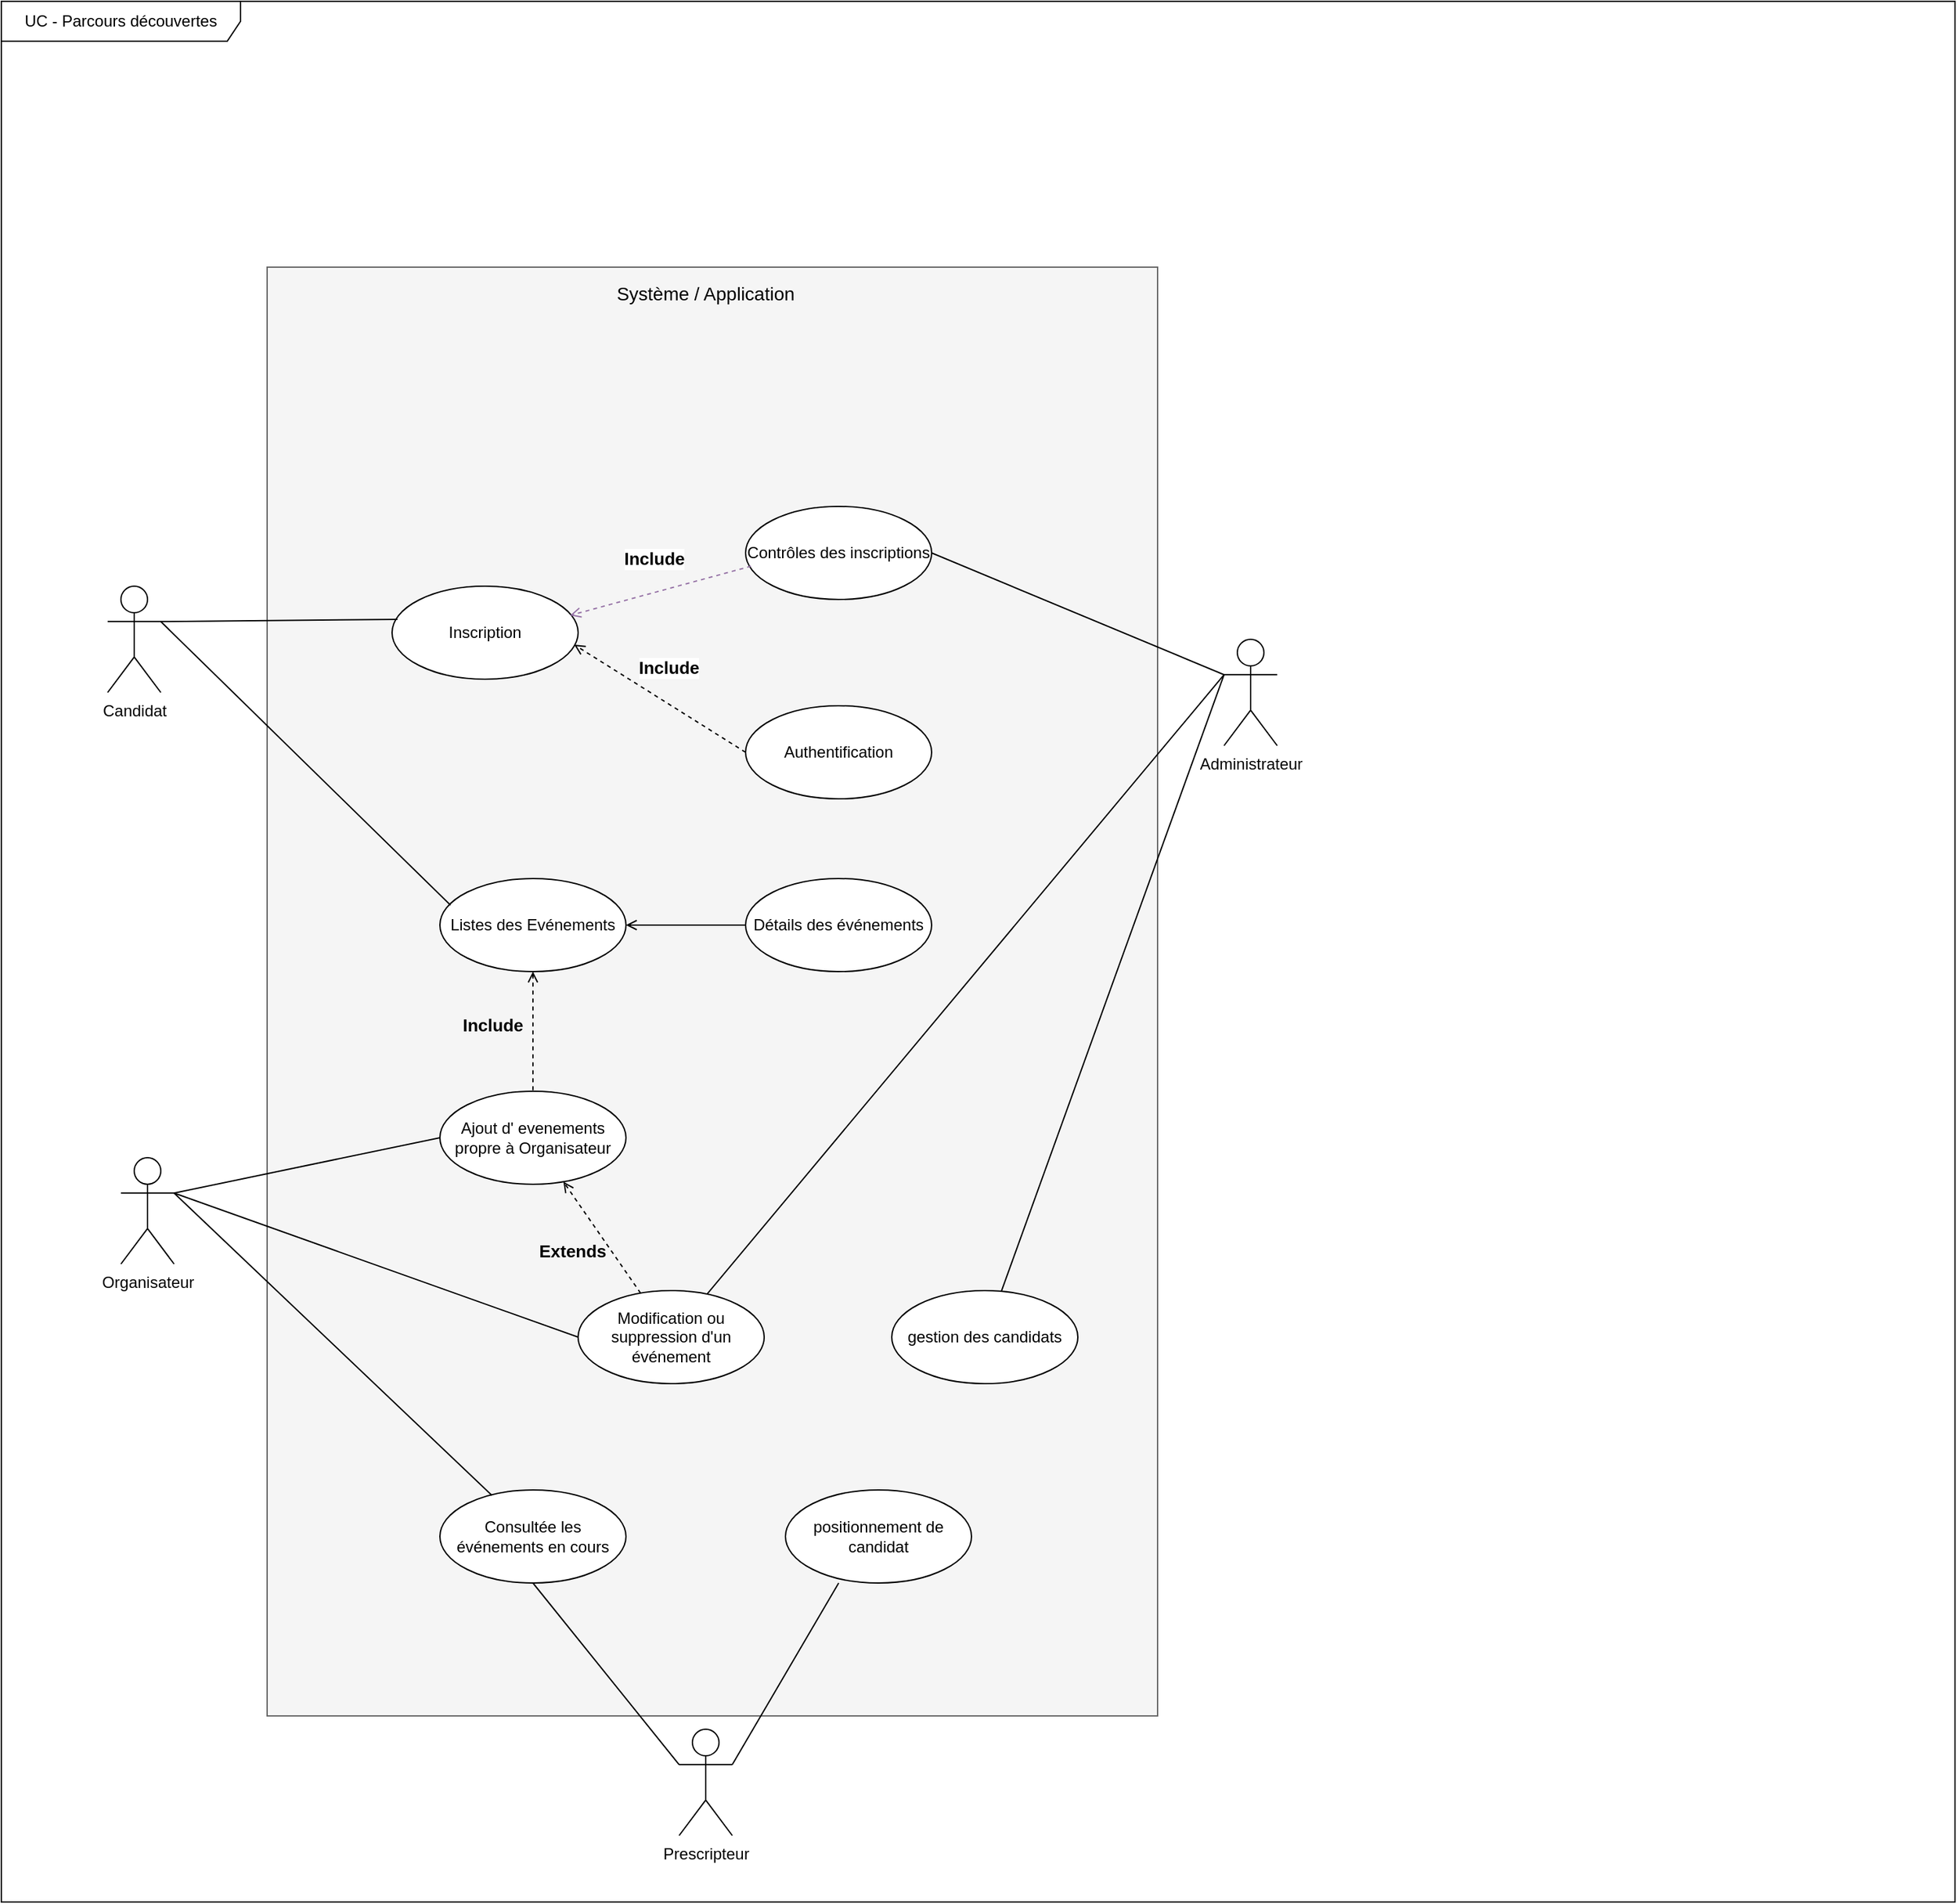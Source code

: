 <mxfile version="13.9.9" type="device"><diagram id="ENLlrH62Uq7hVOBTcyn7" name="Page-1"><mxGraphModel dx="852" dy="1663" grid="1" gridSize="10" guides="1" tooltips="1" connect="1" arrows="1" fold="1" page="1" pageScale="1" pageWidth="827" pageHeight="1169" math="0" shadow="0"><root><mxCell id="0"/><mxCell id="1" parent="0"/><mxCell id="2dNx-CnpVQuFJ2pxAHyu-1" value="UC - Parcours découvertes" style="shape=umlFrame;whiteSpace=wrap;html=1;width=180;height=30;" parent="1" vertex="1"><mxGeometry x="120" y="-200" width="1470" height="1430" as="geometry"/></mxCell><mxCell id="2dNx-CnpVQuFJ2pxAHyu-3" value="Candidat" style="shape=umlActor;verticalLabelPosition=bottom;verticalAlign=top;html=1;fillColor=#ffffff;" parent="1" vertex="1"><mxGeometry x="200" y="240" width="40" height="80" as="geometry"/></mxCell><mxCell id="2dNx-CnpVQuFJ2pxAHyu-4" value="" style="rounded=0;whiteSpace=wrap;html=1;fillColor=#f5f5f5;strokeColor=#666666;fontColor=#333333;" parent="1" vertex="1"><mxGeometry x="320" width="670" height="1090" as="geometry"/></mxCell><mxCell id="2dNx-CnpVQuFJ2pxAHyu-6" value="Inscription" style="ellipse;whiteSpace=wrap;html=1;fillColor=#ffffff;" parent="1" vertex="1"><mxGeometry x="414" y="240" width="140" height="70" as="geometry"/></mxCell><mxCell id="2dNx-CnpVQuFJ2pxAHyu-7" value="" style="html=1;verticalAlign=bottom;endArrow=none;exitX=1;exitY=0.333;exitDx=0;exitDy=0;exitPerimeter=0;endFill=0;entryX=0.029;entryY=0.357;entryDx=0;entryDy=0;entryPerimeter=0;" parent="1" source="2dNx-CnpVQuFJ2pxAHyu-3" target="2dNx-CnpVQuFJ2pxAHyu-6" edge="1"><mxGeometry x="0.297" y="36" width="80" relative="1" as="geometry"><mxPoint x="440" y="380" as="sourcePoint"/><mxPoint x="520" y="380" as="targetPoint"/><mxPoint as="offset"/></mxGeometry></mxCell><mxCell id="2dNx-CnpVQuFJ2pxAHyu-8" value="Authentification" style="ellipse;whiteSpace=wrap;html=1;" parent="1" vertex="1"><mxGeometry x="680" y="330" width="140" height="70" as="geometry"/></mxCell><mxCell id="2dNx-CnpVQuFJ2pxAHyu-9" value="Listes des Evénements" style="ellipse;whiteSpace=wrap;html=1;fillColor=#ffffff;" parent="1" vertex="1"><mxGeometry x="450" y="460" width="140" height="70" as="geometry"/></mxCell><mxCell id="2dNx-CnpVQuFJ2pxAHyu-10" value="&lt;b&gt;&lt;font style=&quot;font-size: 13px&quot;&gt;Include&lt;/font&gt;&lt;/b&gt;" style="html=1;verticalAlign=bottom;endArrow=open;exitX=0;exitY=0.5;exitDx=0;exitDy=0;entryX=0.979;entryY=0.629;entryDx=0;entryDy=0;dashed=1;endFill=0;entryPerimeter=0;" parent="1" source="2dNx-CnpVQuFJ2pxAHyu-8" target="2dNx-CnpVQuFJ2pxAHyu-6" edge="1"><mxGeometry x="0.018" y="-14" width="80" relative="1" as="geometry"><mxPoint x="250" y="276.667" as="sourcePoint"/><mxPoint x="490" y="305.97" as="targetPoint"/><mxPoint as="offset"/></mxGeometry></mxCell><mxCell id="2dNx-CnpVQuFJ2pxAHyu-11" value="" style="html=1;verticalAlign=bottom;endArrow=none;exitX=1;exitY=0.333;exitDx=0;exitDy=0;exitPerimeter=0;endFill=0;entryX=0.057;entryY=0.286;entryDx=0;entryDy=0;entryPerimeter=0;" parent="1" source="2dNx-CnpVQuFJ2pxAHyu-3" target="2dNx-CnpVQuFJ2pxAHyu-9" edge="1"><mxGeometry x="0.297" y="36" width="80" relative="1" as="geometry"><mxPoint x="250" y="276.667" as="sourcePoint"/><mxPoint x="492.013" y="306.666" as="targetPoint"/><mxPoint as="offset"/></mxGeometry></mxCell><mxCell id="2dNx-CnpVQuFJ2pxAHyu-12" value="&lt;table class=&quot;table table-hover&quot;&gt;&lt;tbody&gt;&lt;tr class=&quot;table-success&quot;&gt;&lt;td scope=&quot;row&quot; id=&quot;dac4&quot;&gt;Détails des événements&lt;/td&gt;&lt;/tr&gt;&lt;/tbody&gt;&lt;/table&gt;" style="ellipse;whiteSpace=wrap;html=1;fillColor=#ffffff;" parent="1" vertex="1"><mxGeometry x="680" y="460" width="140" height="70" as="geometry"/></mxCell><mxCell id="2dNx-CnpVQuFJ2pxAHyu-13" value="" style="html=1;verticalAlign=bottom;endArrow=open;entryX=1;entryY=0.5;entryDx=0;entryDy=0;endFill=0;" parent="1" source="2dNx-CnpVQuFJ2pxAHyu-12" target="2dNx-CnpVQuFJ2pxAHyu-9" edge="1"><mxGeometry width="80" relative="1" as="geometry"><mxPoint x="737.98" y="451" as="sourcePoint"/><mxPoint x="623.98" y="329.98" as="targetPoint"/></mxGeometry></mxCell><mxCell id="2dNx-CnpVQuFJ2pxAHyu-14" value="Organisateur" style="shape=umlActor;verticalLabelPosition=bottom;verticalAlign=top;html=1;fillColor=#ffffff;" parent="1" vertex="1"><mxGeometry x="210" y="670" width="40" height="80" as="geometry"/></mxCell><mxCell id="2dNx-CnpVQuFJ2pxAHyu-15" value="Ajout d' evenements propre à Organisateur" style="ellipse;whiteSpace=wrap;html=1;" parent="1" vertex="1"><mxGeometry x="450" y="620" width="140" height="70" as="geometry"/></mxCell><mxCell id="2dNx-CnpVQuFJ2pxAHyu-16" value="" style="html=1;verticalAlign=bottom;endArrow=none;endFill=0;dashed=1;startArrow=open;startFill=0;" parent="1" source="2dNx-CnpVQuFJ2pxAHyu-9" target="2dNx-CnpVQuFJ2pxAHyu-15" edge="1"><mxGeometry width="80" relative="1" as="geometry"><mxPoint x="461.272" y="535.374" as="sourcePoint"/><mxPoint x="541.96" y="472" as="targetPoint"/></mxGeometry></mxCell><mxCell id="2dNx-CnpVQuFJ2pxAHyu-17" value="" style="html=1;verticalAlign=bottom;endArrow=none;exitX=1;exitY=0.333;exitDx=0;exitDy=0;exitPerimeter=0;endFill=0;entryX=0;entryY=0.5;entryDx=0;entryDy=0;" parent="1" source="2dNx-CnpVQuFJ2pxAHyu-14" target="2dNx-CnpVQuFJ2pxAHyu-15" edge="1"><mxGeometry x="0.297" y="36" width="80" relative="1" as="geometry"><mxPoint x="250" y="276.667" as="sourcePoint"/><mxPoint x="547.98" y="450.02" as="targetPoint"/><mxPoint as="offset"/></mxGeometry></mxCell><mxCell id="2dNx-CnpVQuFJ2pxAHyu-18" value="Modification ou suppression d'un événement" style="ellipse;whiteSpace=wrap;html=1;fillColor=#ffffff;" parent="1" vertex="1"><mxGeometry x="554" y="770" width="140" height="70" as="geometry"/></mxCell><mxCell id="2dNx-CnpVQuFJ2pxAHyu-19" value="" style="html=1;verticalAlign=bottom;endArrow=open;endFill=0;dashed=1;" parent="1" source="2dNx-CnpVQuFJ2pxAHyu-18" target="2dNx-CnpVQuFJ2pxAHyu-15" edge="1"><mxGeometry width="80" relative="1" as="geometry"><mxPoint x="790" y="580" as="sourcePoint"/><mxPoint x="541.96" y="472" as="targetPoint"/><Array as="points"/></mxGeometry></mxCell><mxCell id="2dNx-CnpVQuFJ2pxAHyu-22" value="Administrateur" style="shape=umlActor;verticalLabelPosition=bottom;verticalAlign=top;html=1;fillColor=#ffffff;" parent="1" vertex="1"><mxGeometry x="1040" y="280" width="40" height="80" as="geometry"/></mxCell><mxCell id="2dNx-CnpVQuFJ2pxAHyu-23" value="Contrôles des inscriptions" style="ellipse;whiteSpace=wrap;html=1;" parent="1" vertex="1"><mxGeometry x="680" y="180" width="140" height="70" as="geometry"/></mxCell><mxCell id="2dNx-CnpVQuFJ2pxAHyu-24" value="&lt;b&gt;&lt;font style=&quot;font-size: 13px&quot;&gt;Include&lt;/font&gt;&lt;/b&gt;" style="html=1;verticalAlign=bottom;endArrow=open;exitX=0.029;exitY=0.643;exitDx=0;exitDy=0;entryX=0.957;entryY=0.314;entryDx=0;entryDy=0;dashed=1;endFill=0;exitPerimeter=0;entryPerimeter=0;fillColor=#e1d5e7;strokeColor=#9673a6;" parent="1" source="2dNx-CnpVQuFJ2pxAHyu-23" target="2dNx-CnpVQuFJ2pxAHyu-6" edge="1"><mxGeometry x="0.018" y="-14" width="80" relative="1" as="geometry"><mxPoint x="697" y="285" as="sourcePoint"/><mxPoint x="564" y="285" as="targetPoint"/><mxPoint as="offset"/></mxGeometry></mxCell><mxCell id="2dNx-CnpVQuFJ2pxAHyu-25" value="" style="html=1;verticalAlign=bottom;endArrow=none;exitX=0;exitY=0.333;exitDx=0;exitDy=0;exitPerimeter=0;endFill=0;entryX=1;entryY=0.5;entryDx=0;entryDy=0;" parent="1" source="2dNx-CnpVQuFJ2pxAHyu-22" target="2dNx-CnpVQuFJ2pxAHyu-23" edge="1"><mxGeometry x="0.297" y="36" width="80" relative="1" as="geometry"><mxPoint x="250" y="276.667" as="sourcePoint"/><mxPoint x="428.06" y="274.99" as="targetPoint"/><mxPoint as="offset"/></mxGeometry></mxCell><mxCell id="2dNx-CnpVQuFJ2pxAHyu-27" value="&lt;table class=&quot;table table-hover&quot;&gt;&lt;tbody&gt;&lt;tr class=&quot;table-primary&quot;&gt;&lt;td scope=&quot;row&quot; id=&quot;cop10&quot;&gt;gestion des candidats&lt;/td&gt;&lt;/tr&gt;&lt;/tbody&gt;&lt;/table&gt;" style="ellipse;whiteSpace=wrap;html=1;fillColor=#ffffff;" parent="1" vertex="1"><mxGeometry x="790" y="770" width="140" height="70" as="geometry"/></mxCell><mxCell id="2dNx-CnpVQuFJ2pxAHyu-28" value="" style="html=1;verticalAlign=bottom;endArrow=none;endFill=0;exitX=0;exitY=0.333;exitDx=0;exitDy=0;exitPerimeter=0;" parent="1" source="2dNx-CnpVQuFJ2pxAHyu-22" target="2dNx-CnpVQuFJ2pxAHyu-27" edge="1"><mxGeometry x="0.297" y="36" width="80" relative="1" as="geometry"><mxPoint x="890" y="-90" as="sourcePoint"/><mxPoint x="750" y="80" as="targetPoint"/><mxPoint as="offset"/></mxGeometry></mxCell><mxCell id="2dNx-CnpVQuFJ2pxAHyu-30" value="" style="html=1;verticalAlign=bottom;endArrow=none;endFill=0;exitX=0;exitY=0.333;exitDx=0;exitDy=0;exitPerimeter=0;" parent="1" source="2dNx-CnpVQuFJ2pxAHyu-22" target="2dNx-CnpVQuFJ2pxAHyu-18" edge="1"><mxGeometry x="0.297" y="36" width="80" relative="1" as="geometry"><mxPoint x="940" y="-83.333" as="sourcePoint"/><mxPoint x="1150.06" y="250" as="targetPoint"/><mxPoint as="offset"/></mxGeometry></mxCell><mxCell id="2dNx-CnpVQuFJ2pxAHyu-32" value="&lt;table class=&quot;table table-hover&quot;&gt;&lt;tbody&gt;&lt;tr class=&quot;table-warning&quot;&gt;&lt;td scope=&quot;row&quot; id=&quot;cop6&quot;&gt;Consultée les événements en cours&lt;/td&gt;&lt;/tr&gt;&lt;/tbody&gt;&lt;/table&gt;" style="ellipse;whiteSpace=wrap;html=1;" parent="1" vertex="1"><mxGeometry x="450" y="920" width="140" height="70" as="geometry"/></mxCell><mxCell id="2dNx-CnpVQuFJ2pxAHyu-33" value="" style="html=1;verticalAlign=bottom;endArrow=none;endFill=0;exitX=1;exitY=0.333;exitDx=0;exitDy=0;exitPerimeter=0;entryX=0.279;entryY=0.057;entryDx=0;entryDy=0;entryPerimeter=0;" parent="1" source="2dNx-CnpVQuFJ2pxAHyu-14" target="2dNx-CnpVQuFJ2pxAHyu-32" edge="1"><mxGeometry x="0.297" y="36" width="80" relative="1" as="geometry"><mxPoint x="250" y="700" as="sourcePoint"/><mxPoint x="460" y="705" as="targetPoint"/><mxPoint as="offset"/></mxGeometry></mxCell><mxCell id="2dNx-CnpVQuFJ2pxAHyu-37" value="&lt;table class=&quot;table table-hover&quot;&gt;&lt;tbody&gt;&lt;tr class=&quot;table-warning&quot;&gt;&lt;td scope=&quot;row&quot; id=&quot;cop6&quot;&gt;&lt;table class=&quot;table table-hover&quot;&gt;&lt;tbody&gt;&lt;tr class=&quot;table-warning&quot;&gt;&lt;td scope=&quot;row&quot; id=&quot;cop7&quot;&gt;positionnement de candidat&lt;/td&gt;&lt;/tr&gt;&lt;/tbody&gt;&lt;/table&gt;&lt;/td&gt;&lt;/tr&gt;&lt;/tbody&gt;&lt;/table&gt;" style="ellipse;whiteSpace=wrap;html=1;" parent="1" vertex="1"><mxGeometry x="710" y="920" width="140" height="70" as="geometry"/></mxCell><mxCell id="2dNx-CnpVQuFJ2pxAHyu-38" value="Prescripteur" style="shape=umlActor;verticalLabelPosition=bottom;verticalAlign=top;html=1;fillColor=#ffffff;" parent="1" vertex="1"><mxGeometry x="630" y="1100" width="40" height="80" as="geometry"/></mxCell><mxCell id="2dNx-CnpVQuFJ2pxAHyu-39" value="" style="html=1;verticalAlign=bottom;endArrow=none;endFill=0;exitX=0.5;exitY=1;exitDx=0;exitDy=0;entryX=0;entryY=0.333;entryDx=0;entryDy=0;entryPerimeter=0;" parent="1" source="2dNx-CnpVQuFJ2pxAHyu-32" target="2dNx-CnpVQuFJ2pxAHyu-38" edge="1"><mxGeometry x="0.297" y="36" width="80" relative="1" as="geometry"><mxPoint x="260" y="706.667" as="sourcePoint"/><mxPoint x="496.532" y="924.259" as="targetPoint"/><mxPoint as="offset"/></mxGeometry></mxCell><mxCell id="2dNx-CnpVQuFJ2pxAHyu-40" value="" style="html=1;verticalAlign=bottom;endArrow=none;endFill=0;exitX=0.286;exitY=1;exitDx=0;exitDy=0;entryX=1;entryY=0.333;entryDx=0;entryDy=0;entryPerimeter=0;exitPerimeter=0;" parent="1" source="2dNx-CnpVQuFJ2pxAHyu-37" target="2dNx-CnpVQuFJ2pxAHyu-38" edge="1"><mxGeometry x="0.297" y="36" width="80" relative="1" as="geometry"><mxPoint x="530" y="990" as="sourcePoint"/><mxPoint x="640" y="1166.667" as="targetPoint"/><mxPoint as="offset"/></mxGeometry></mxCell><mxCell id="2dNx-CnpVQuFJ2pxAHyu-41" value="&lt;font style=&quot;font-size: 14px&quot;&gt;Système / Application&lt;/font&gt;" style="text;html=1;strokeColor=none;fillColor=none;align=center;verticalAlign=middle;whiteSpace=wrap;rounded=0;" parent="1" vertex="1"><mxGeometry x="575" y="10" width="150" height="20" as="geometry"/></mxCell><mxCell id="yR5swmYRrSoZIEsh7rsk-1" value="&lt;b style=&quot;font-size: 11px&quot;&gt;&lt;font style=&quot;font-size: 13px&quot;&gt;Include&lt;/font&gt;&lt;/b&gt;" style="text;html=1;strokeColor=none;fillColor=none;align=center;verticalAlign=middle;whiteSpace=wrap;rounded=0;" parent="1" vertex="1"><mxGeometry x="470" y="560" width="40" height="20" as="geometry"/></mxCell><mxCell id="yR5swmYRrSoZIEsh7rsk-2" value="&lt;span style=&quot;font-size: 13px&quot;&gt;&lt;b&gt;Extends&lt;/b&gt;&lt;/span&gt;" style="text;html=1;strokeColor=none;fillColor=none;align=center;verticalAlign=middle;whiteSpace=wrap;rounded=0;" parent="1" vertex="1"><mxGeometry x="530" y="730" width="40" height="20" as="geometry"/></mxCell><mxCell id="rPG3MGPm0RVPfQpJoKEg-7" value="" style="html=1;verticalAlign=bottom;endArrow=none;endFill=0;exitX=1;exitY=0.333;exitDx=0;exitDy=0;exitPerimeter=0;entryX=0;entryY=0.5;entryDx=0;entryDy=0;" edge="1" parent="1" source="2dNx-CnpVQuFJ2pxAHyu-14" target="2dNx-CnpVQuFJ2pxAHyu-18"><mxGeometry x="0.297" y="36" width="80" relative="1" as="geometry"><mxPoint x="260" y="706.667" as="sourcePoint"/><mxPoint x="496.532" y="924.259" as="targetPoint"/><mxPoint as="offset"/></mxGeometry></mxCell></root></mxGraphModel></diagram></mxfile>